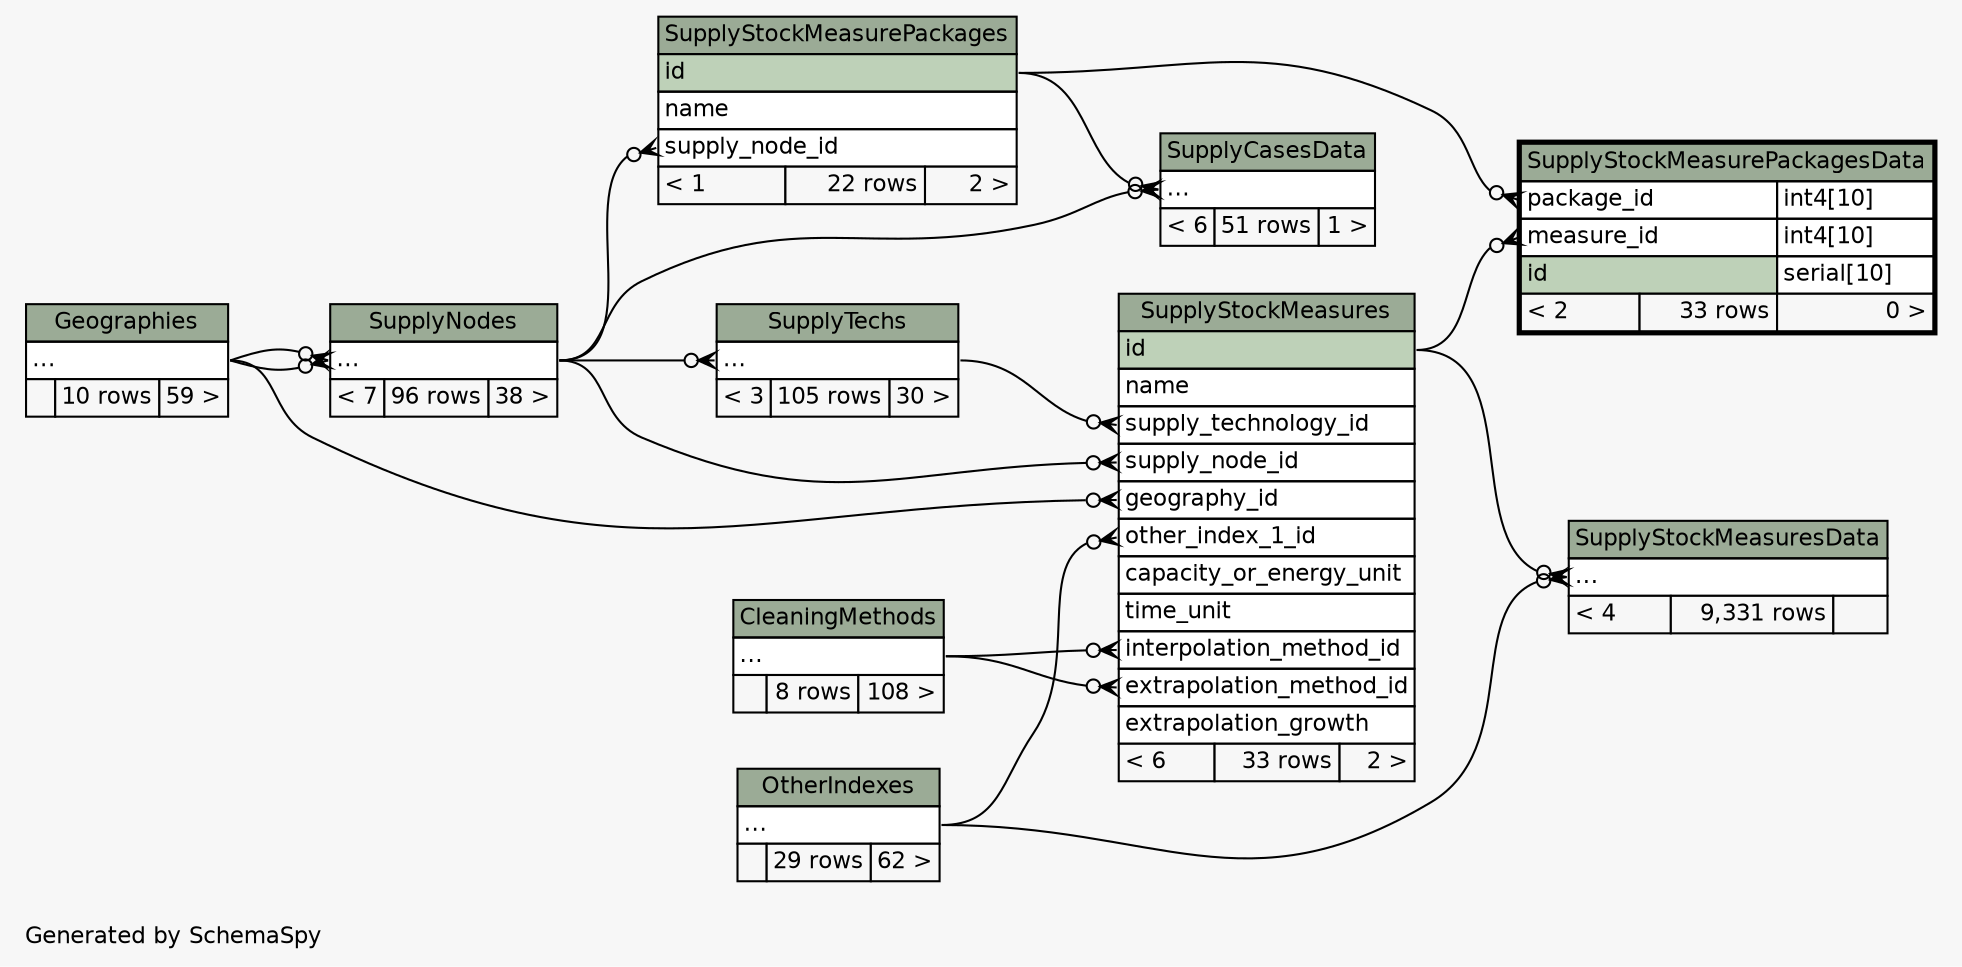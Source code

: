 // dot 2.38.0 on Windows 10 10.0
// SchemaSpy rev 590
digraph "twoDegreesRelationshipsDiagram" {
  graph [
    rankdir="RL"
    bgcolor="#f7f7f7"
    label="\nGenerated by SchemaSpy"
    labeljust="l"
    nodesep="0.18"
    ranksep="0.46"
    fontname="Helvetica"
    fontsize="11"
  ];
  node [
    fontname="Helvetica"
    fontsize="11"
    shape="plaintext"
  ];
  edge [
    arrowsize="0.8"
  ];
  "SupplyCasesData":"elipses":w -> "SupplyStockMeasurePackages":"id":e [arrowhead=none dir=back arrowtail=crowodot];
  "SupplyCasesData":"elipses":w -> "SupplyNodes":"elipses":e [arrowhead=none dir=back arrowtail=crowodot];
  "SupplyNodes":"elipses":w -> "Geographies":"elipses":e [arrowhead=none dir=back arrowtail=crowodot];
  "SupplyNodes":"elipses":w -> "Geographies":"elipses":e [arrowhead=none dir=back arrowtail=crowodot];
  "SupplyStockMeasurePackages":"supply_node_id":w -> "SupplyNodes":"elipses":e [arrowhead=none dir=back arrowtail=crowodot];
  "SupplyStockMeasurePackagesData":"measure_id":w -> "SupplyStockMeasures":"id":e [arrowhead=none dir=back arrowtail=crowodot];
  "SupplyStockMeasurePackagesData":"package_id":w -> "SupplyStockMeasurePackages":"id":e [arrowhead=none dir=back arrowtail=crowodot];
  "SupplyStockMeasures":"extrapolation_method_id":w -> "CleaningMethods":"elipses":e [arrowhead=none dir=back arrowtail=crowodot];
  "SupplyStockMeasures":"geography_id":w -> "Geographies":"elipses":e [arrowhead=none dir=back arrowtail=crowodot];
  "SupplyStockMeasures":"interpolation_method_id":w -> "CleaningMethods":"elipses":e [arrowhead=none dir=back arrowtail=crowodot];
  "SupplyStockMeasures":"other_index_1_id":w -> "OtherIndexes":"elipses":e [arrowhead=none dir=back arrowtail=crowodot];
  "SupplyStockMeasures":"supply_node_id":w -> "SupplyNodes":"elipses":e [arrowhead=none dir=back arrowtail=crowodot];
  "SupplyStockMeasures":"supply_technology_id":w -> "SupplyTechs":"elipses":e [arrowhead=none dir=back arrowtail=crowodot];
  "SupplyStockMeasuresData":"elipses":w -> "OtherIndexes":"elipses":e [arrowhead=none dir=back arrowtail=crowodot];
  "SupplyStockMeasuresData":"elipses":w -> "SupplyStockMeasures":"id":e [arrowhead=none dir=back arrowtail=crowodot];
  "SupplyTechs":"elipses":w -> "SupplyNodes":"elipses":e [arrowhead=none dir=back arrowtail=crowodot];
  "CleaningMethods" [
    label=<
    <TABLE BORDER="0" CELLBORDER="1" CELLSPACING="0" BGCOLOR="#ffffff">
      <TR><TD COLSPAN="3" BGCOLOR="#9bab96" ALIGN="CENTER">CleaningMethods</TD></TR>
      <TR><TD PORT="elipses" COLSPAN="3" ALIGN="LEFT">...</TD></TR>
      <TR><TD ALIGN="LEFT" BGCOLOR="#f7f7f7">  </TD><TD ALIGN="RIGHT" BGCOLOR="#f7f7f7">8 rows</TD><TD ALIGN="RIGHT" BGCOLOR="#f7f7f7">108 &gt;</TD></TR>
    </TABLE>>
    URL="CleaningMethods.html"
    tooltip="CleaningMethods"
  ];
  "Geographies" [
    label=<
    <TABLE BORDER="0" CELLBORDER="1" CELLSPACING="0" BGCOLOR="#ffffff">
      <TR><TD COLSPAN="3" BGCOLOR="#9bab96" ALIGN="CENTER">Geographies</TD></TR>
      <TR><TD PORT="elipses" COLSPAN="3" ALIGN="LEFT">...</TD></TR>
      <TR><TD ALIGN="LEFT" BGCOLOR="#f7f7f7">  </TD><TD ALIGN="RIGHT" BGCOLOR="#f7f7f7">10 rows</TD><TD ALIGN="RIGHT" BGCOLOR="#f7f7f7">59 &gt;</TD></TR>
    </TABLE>>
    URL="Geographies.html"
    tooltip="Geographies"
  ];
  "OtherIndexes" [
    label=<
    <TABLE BORDER="0" CELLBORDER="1" CELLSPACING="0" BGCOLOR="#ffffff">
      <TR><TD COLSPAN="3" BGCOLOR="#9bab96" ALIGN="CENTER">OtherIndexes</TD></TR>
      <TR><TD PORT="elipses" COLSPAN="3" ALIGN="LEFT">...</TD></TR>
      <TR><TD ALIGN="LEFT" BGCOLOR="#f7f7f7">  </TD><TD ALIGN="RIGHT" BGCOLOR="#f7f7f7">29 rows</TD><TD ALIGN="RIGHT" BGCOLOR="#f7f7f7">62 &gt;</TD></TR>
    </TABLE>>
    URL="OtherIndexes.html"
    tooltip="OtherIndexes"
  ];
  "SupplyCasesData" [
    label=<
    <TABLE BORDER="0" CELLBORDER="1" CELLSPACING="0" BGCOLOR="#ffffff">
      <TR><TD COLSPAN="3" BGCOLOR="#9bab96" ALIGN="CENTER">SupplyCasesData</TD></TR>
      <TR><TD PORT="elipses" COLSPAN="3" ALIGN="LEFT">...</TD></TR>
      <TR><TD ALIGN="LEFT" BGCOLOR="#f7f7f7">&lt; 6</TD><TD ALIGN="RIGHT" BGCOLOR="#f7f7f7">51 rows</TD><TD ALIGN="RIGHT" BGCOLOR="#f7f7f7">1 &gt;</TD></TR>
    </TABLE>>
    URL="SupplyCasesData.html"
    tooltip="SupplyCasesData"
  ];
  "SupplyNodes" [
    label=<
    <TABLE BORDER="0" CELLBORDER="1" CELLSPACING="0" BGCOLOR="#ffffff">
      <TR><TD COLSPAN="3" BGCOLOR="#9bab96" ALIGN="CENTER">SupplyNodes</TD></TR>
      <TR><TD PORT="elipses" COLSPAN="3" ALIGN="LEFT">...</TD></TR>
      <TR><TD ALIGN="LEFT" BGCOLOR="#f7f7f7">&lt; 7</TD><TD ALIGN="RIGHT" BGCOLOR="#f7f7f7">96 rows</TD><TD ALIGN="RIGHT" BGCOLOR="#f7f7f7">38 &gt;</TD></TR>
    </TABLE>>
    URL="SupplyNodes.html"
    tooltip="SupplyNodes"
  ];
  "SupplyStockMeasurePackages" [
    label=<
    <TABLE BORDER="0" CELLBORDER="1" CELLSPACING="0" BGCOLOR="#ffffff">
      <TR><TD COLSPAN="3" BGCOLOR="#9bab96" ALIGN="CENTER">SupplyStockMeasurePackages</TD></TR>
      <TR><TD PORT="id" COLSPAN="3" BGCOLOR="#bed1b8" ALIGN="LEFT">id</TD></TR>
      <TR><TD PORT="name" COLSPAN="3" ALIGN="LEFT">name</TD></TR>
      <TR><TD PORT="supply_node_id" COLSPAN="3" ALIGN="LEFT">supply_node_id</TD></TR>
      <TR><TD ALIGN="LEFT" BGCOLOR="#f7f7f7">&lt; 1</TD><TD ALIGN="RIGHT" BGCOLOR="#f7f7f7">22 rows</TD><TD ALIGN="RIGHT" BGCOLOR="#f7f7f7">2 &gt;</TD></TR>
    </TABLE>>
    URL="SupplyStockMeasurePackages.html"
    tooltip="SupplyStockMeasurePackages"
  ];
  "SupplyStockMeasurePackagesData" [
    label=<
    <TABLE BORDER="2" CELLBORDER="1" CELLSPACING="0" BGCOLOR="#ffffff">
      <TR><TD COLSPAN="3" BGCOLOR="#9bab96" ALIGN="CENTER">SupplyStockMeasurePackagesData</TD></TR>
      <TR><TD PORT="package_id" COLSPAN="2" ALIGN="LEFT">package_id</TD><TD PORT="package_id.type" ALIGN="LEFT">int4[10]</TD></TR>
      <TR><TD PORT="measure_id" COLSPAN="2" ALIGN="LEFT">measure_id</TD><TD PORT="measure_id.type" ALIGN="LEFT">int4[10]</TD></TR>
      <TR><TD PORT="id" COLSPAN="2" BGCOLOR="#bed1b8" ALIGN="LEFT">id</TD><TD PORT="id.type" ALIGN="LEFT">serial[10]</TD></TR>
      <TR><TD ALIGN="LEFT" BGCOLOR="#f7f7f7">&lt; 2</TD><TD ALIGN="RIGHT" BGCOLOR="#f7f7f7">33 rows</TD><TD ALIGN="RIGHT" BGCOLOR="#f7f7f7">0 &gt;</TD></TR>
    </TABLE>>
    URL="SupplyStockMeasurePackagesData.html"
    tooltip="SupplyStockMeasurePackagesData"
  ];
  "SupplyStockMeasures" [
    label=<
    <TABLE BORDER="0" CELLBORDER="1" CELLSPACING="0" BGCOLOR="#ffffff">
      <TR><TD COLSPAN="3" BGCOLOR="#9bab96" ALIGN="CENTER">SupplyStockMeasures</TD></TR>
      <TR><TD PORT="id" COLSPAN="3" BGCOLOR="#bed1b8" ALIGN="LEFT">id</TD></TR>
      <TR><TD PORT="name" COLSPAN="3" ALIGN="LEFT">name</TD></TR>
      <TR><TD PORT="supply_technology_id" COLSPAN="3" ALIGN="LEFT">supply_technology_id</TD></TR>
      <TR><TD PORT="supply_node_id" COLSPAN="3" ALIGN="LEFT">supply_node_id</TD></TR>
      <TR><TD PORT="geography_id" COLSPAN="3" ALIGN="LEFT">geography_id</TD></TR>
      <TR><TD PORT="other_index_1_id" COLSPAN="3" ALIGN="LEFT">other_index_1_id</TD></TR>
      <TR><TD PORT="capacity_or_energy_unit" COLSPAN="3" ALIGN="LEFT">capacity_or_energy_unit</TD></TR>
      <TR><TD PORT="time_unit" COLSPAN="3" ALIGN="LEFT">time_unit</TD></TR>
      <TR><TD PORT="interpolation_method_id" COLSPAN="3" ALIGN="LEFT">interpolation_method_id</TD></TR>
      <TR><TD PORT="extrapolation_method_id" COLSPAN="3" ALIGN="LEFT">extrapolation_method_id</TD></TR>
      <TR><TD PORT="extrapolation_growth" COLSPAN="3" ALIGN="LEFT">extrapolation_growth</TD></TR>
      <TR><TD ALIGN="LEFT" BGCOLOR="#f7f7f7">&lt; 6</TD><TD ALIGN="RIGHT" BGCOLOR="#f7f7f7">33 rows</TD><TD ALIGN="RIGHT" BGCOLOR="#f7f7f7">2 &gt;</TD></TR>
    </TABLE>>
    URL="SupplyStockMeasures.html"
    tooltip="SupplyStockMeasures"
  ];
  "SupplyStockMeasuresData" [
    label=<
    <TABLE BORDER="0" CELLBORDER="1" CELLSPACING="0" BGCOLOR="#ffffff">
      <TR><TD COLSPAN="3" BGCOLOR="#9bab96" ALIGN="CENTER">SupplyStockMeasuresData</TD></TR>
      <TR><TD PORT="elipses" COLSPAN="3" ALIGN="LEFT">...</TD></TR>
      <TR><TD ALIGN="LEFT" BGCOLOR="#f7f7f7">&lt; 4</TD><TD ALIGN="RIGHT" BGCOLOR="#f7f7f7">9,331 rows</TD><TD ALIGN="RIGHT" BGCOLOR="#f7f7f7">  </TD></TR>
    </TABLE>>
    URL="SupplyStockMeasuresData.html"
    tooltip="SupplyStockMeasuresData"
  ];
  "SupplyTechs" [
    label=<
    <TABLE BORDER="0" CELLBORDER="1" CELLSPACING="0" BGCOLOR="#ffffff">
      <TR><TD COLSPAN="3" BGCOLOR="#9bab96" ALIGN="CENTER">SupplyTechs</TD></TR>
      <TR><TD PORT="elipses" COLSPAN="3" ALIGN="LEFT">...</TD></TR>
      <TR><TD ALIGN="LEFT" BGCOLOR="#f7f7f7">&lt; 3</TD><TD ALIGN="RIGHT" BGCOLOR="#f7f7f7">105 rows</TD><TD ALIGN="RIGHT" BGCOLOR="#f7f7f7">30 &gt;</TD></TR>
    </TABLE>>
    URL="SupplyTechs.html"
    tooltip="SupplyTechs"
  ];
}
